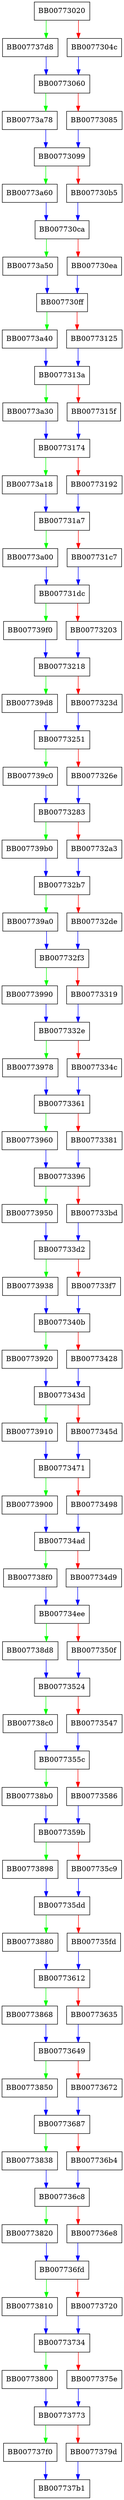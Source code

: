 digraph IDEA_encrypt {
  node [shape="box"];
  graph [splines=ortho];
  BB00773020 -> BB007737d8 [color="green"];
  BB00773020 -> BB0077304c [color="red"];
  BB0077304c -> BB00773060 [color="blue"];
  BB00773060 -> BB00773a78 [color="green"];
  BB00773060 -> BB00773085 [color="red"];
  BB00773085 -> BB00773099 [color="blue"];
  BB00773099 -> BB00773a60 [color="green"];
  BB00773099 -> BB007730b5 [color="red"];
  BB007730b5 -> BB007730ca [color="blue"];
  BB007730ca -> BB00773a50 [color="green"];
  BB007730ca -> BB007730ea [color="red"];
  BB007730ea -> BB007730ff [color="blue"];
  BB007730ff -> BB00773a40 [color="green"];
  BB007730ff -> BB00773125 [color="red"];
  BB00773125 -> BB0077313a [color="blue"];
  BB0077313a -> BB00773a30 [color="green"];
  BB0077313a -> BB0077315f [color="red"];
  BB0077315f -> BB00773174 [color="blue"];
  BB00773174 -> BB00773a18 [color="green"];
  BB00773174 -> BB00773192 [color="red"];
  BB00773192 -> BB007731a7 [color="blue"];
  BB007731a7 -> BB00773a00 [color="green"];
  BB007731a7 -> BB007731c7 [color="red"];
  BB007731c7 -> BB007731dc [color="blue"];
  BB007731dc -> BB007739f0 [color="green"];
  BB007731dc -> BB00773203 [color="red"];
  BB00773203 -> BB00773218 [color="blue"];
  BB00773218 -> BB007739d8 [color="green"];
  BB00773218 -> BB0077323d [color="red"];
  BB0077323d -> BB00773251 [color="blue"];
  BB00773251 -> BB007739c0 [color="green"];
  BB00773251 -> BB0077326e [color="red"];
  BB0077326e -> BB00773283 [color="blue"];
  BB00773283 -> BB007739b0 [color="green"];
  BB00773283 -> BB007732a3 [color="red"];
  BB007732a3 -> BB007732b7 [color="blue"];
  BB007732b7 -> BB007739a0 [color="green"];
  BB007732b7 -> BB007732de [color="red"];
  BB007732de -> BB007732f3 [color="blue"];
  BB007732f3 -> BB00773990 [color="green"];
  BB007732f3 -> BB00773319 [color="red"];
  BB00773319 -> BB0077332e [color="blue"];
  BB0077332e -> BB00773978 [color="green"];
  BB0077332e -> BB0077334c [color="red"];
  BB0077334c -> BB00773361 [color="blue"];
  BB00773361 -> BB00773960 [color="green"];
  BB00773361 -> BB00773381 [color="red"];
  BB00773381 -> BB00773396 [color="blue"];
  BB00773396 -> BB00773950 [color="green"];
  BB00773396 -> BB007733bd [color="red"];
  BB007733bd -> BB007733d2 [color="blue"];
  BB007733d2 -> BB00773938 [color="green"];
  BB007733d2 -> BB007733f7 [color="red"];
  BB007733f7 -> BB0077340b [color="blue"];
  BB0077340b -> BB00773920 [color="green"];
  BB0077340b -> BB00773428 [color="red"];
  BB00773428 -> BB0077343d [color="blue"];
  BB0077343d -> BB00773910 [color="green"];
  BB0077343d -> BB0077345d [color="red"];
  BB0077345d -> BB00773471 [color="blue"];
  BB00773471 -> BB00773900 [color="green"];
  BB00773471 -> BB00773498 [color="red"];
  BB00773498 -> BB007734ad [color="blue"];
  BB007734ad -> BB007738f0 [color="green"];
  BB007734ad -> BB007734d9 [color="red"];
  BB007734d9 -> BB007734ee [color="blue"];
  BB007734ee -> BB007738d8 [color="green"];
  BB007734ee -> BB0077350f [color="red"];
  BB0077350f -> BB00773524 [color="blue"];
  BB00773524 -> BB007738c0 [color="green"];
  BB00773524 -> BB00773547 [color="red"];
  BB00773547 -> BB0077355c [color="blue"];
  BB0077355c -> BB007738b0 [color="green"];
  BB0077355c -> BB00773586 [color="red"];
  BB00773586 -> BB0077359b [color="blue"];
  BB0077359b -> BB00773898 [color="green"];
  BB0077359b -> BB007735c9 [color="red"];
  BB007735c9 -> BB007735dd [color="blue"];
  BB007735dd -> BB00773880 [color="green"];
  BB007735dd -> BB007735fd [color="red"];
  BB007735fd -> BB00773612 [color="blue"];
  BB00773612 -> BB00773868 [color="green"];
  BB00773612 -> BB00773635 [color="red"];
  BB00773635 -> BB00773649 [color="blue"];
  BB00773649 -> BB00773850 [color="green"];
  BB00773649 -> BB00773672 [color="red"];
  BB00773672 -> BB00773687 [color="blue"];
  BB00773687 -> BB00773838 [color="green"];
  BB00773687 -> BB007736b4 [color="red"];
  BB007736b4 -> BB007736c8 [color="blue"];
  BB007736c8 -> BB00773820 [color="green"];
  BB007736c8 -> BB007736e8 [color="red"];
  BB007736e8 -> BB007736fd [color="blue"];
  BB007736fd -> BB00773810 [color="green"];
  BB007736fd -> BB00773720 [color="red"];
  BB00773720 -> BB00773734 [color="blue"];
  BB00773734 -> BB00773800 [color="green"];
  BB00773734 -> BB0077375e [color="red"];
  BB0077375e -> BB00773773 [color="blue"];
  BB00773773 -> BB007737f0 [color="green"];
  BB00773773 -> BB0077379d [color="red"];
  BB0077379d -> BB007737b1 [color="blue"];
  BB007737d8 -> BB00773060 [color="blue"];
  BB007737f0 -> BB007737b1 [color="blue"];
  BB00773800 -> BB00773773 [color="blue"];
  BB00773810 -> BB00773734 [color="blue"];
  BB00773820 -> BB007736fd [color="blue"];
  BB00773838 -> BB007736c8 [color="blue"];
  BB00773850 -> BB00773687 [color="blue"];
  BB00773868 -> BB00773649 [color="blue"];
  BB00773880 -> BB00773612 [color="blue"];
  BB00773898 -> BB007735dd [color="blue"];
  BB007738b0 -> BB0077359b [color="blue"];
  BB007738c0 -> BB0077355c [color="blue"];
  BB007738d8 -> BB00773524 [color="blue"];
  BB007738f0 -> BB007734ee [color="blue"];
  BB00773900 -> BB007734ad [color="blue"];
  BB00773910 -> BB00773471 [color="blue"];
  BB00773920 -> BB0077343d [color="blue"];
  BB00773938 -> BB0077340b [color="blue"];
  BB00773950 -> BB007733d2 [color="blue"];
  BB00773960 -> BB00773396 [color="blue"];
  BB00773978 -> BB00773361 [color="blue"];
  BB00773990 -> BB0077332e [color="blue"];
  BB007739a0 -> BB007732f3 [color="blue"];
  BB007739b0 -> BB007732b7 [color="blue"];
  BB007739c0 -> BB00773283 [color="blue"];
  BB007739d8 -> BB00773251 [color="blue"];
  BB007739f0 -> BB00773218 [color="blue"];
  BB00773a00 -> BB007731dc [color="blue"];
  BB00773a18 -> BB007731a7 [color="blue"];
  BB00773a30 -> BB00773174 [color="blue"];
  BB00773a40 -> BB0077313a [color="blue"];
  BB00773a50 -> BB007730ff [color="blue"];
  BB00773a60 -> BB007730ca [color="blue"];
  BB00773a78 -> BB00773099 [color="blue"];
}
